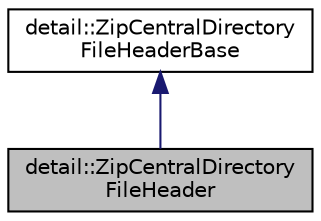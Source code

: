 digraph "detail::ZipCentralDirectoryFileHeader"
{
 // LATEX_PDF_SIZE
  edge [fontname="Helvetica",fontsize="10",labelfontname="Helvetica",labelfontsize="10"];
  node [fontname="Helvetica",fontsize="10",shape=record];
  Node1 [label="detail::ZipCentralDirectory\lFileHeader",height=0.2,width=0.4,color="black", fillcolor="grey75", style="filled", fontcolor="black",tooltip=" "];
  Node2 -> Node1 [dir="back",color="midnightblue",fontsize="10",style="solid",fontname="Helvetica"];
  Node2 [label="detail::ZipCentralDirectory\lFileHeaderBase",height=0.2,width=0.4,color="black", fillcolor="white", style="filled",URL="$structdetail_1_1_zip_central_directory_file_header_base.html",tooltip=" "];
}
